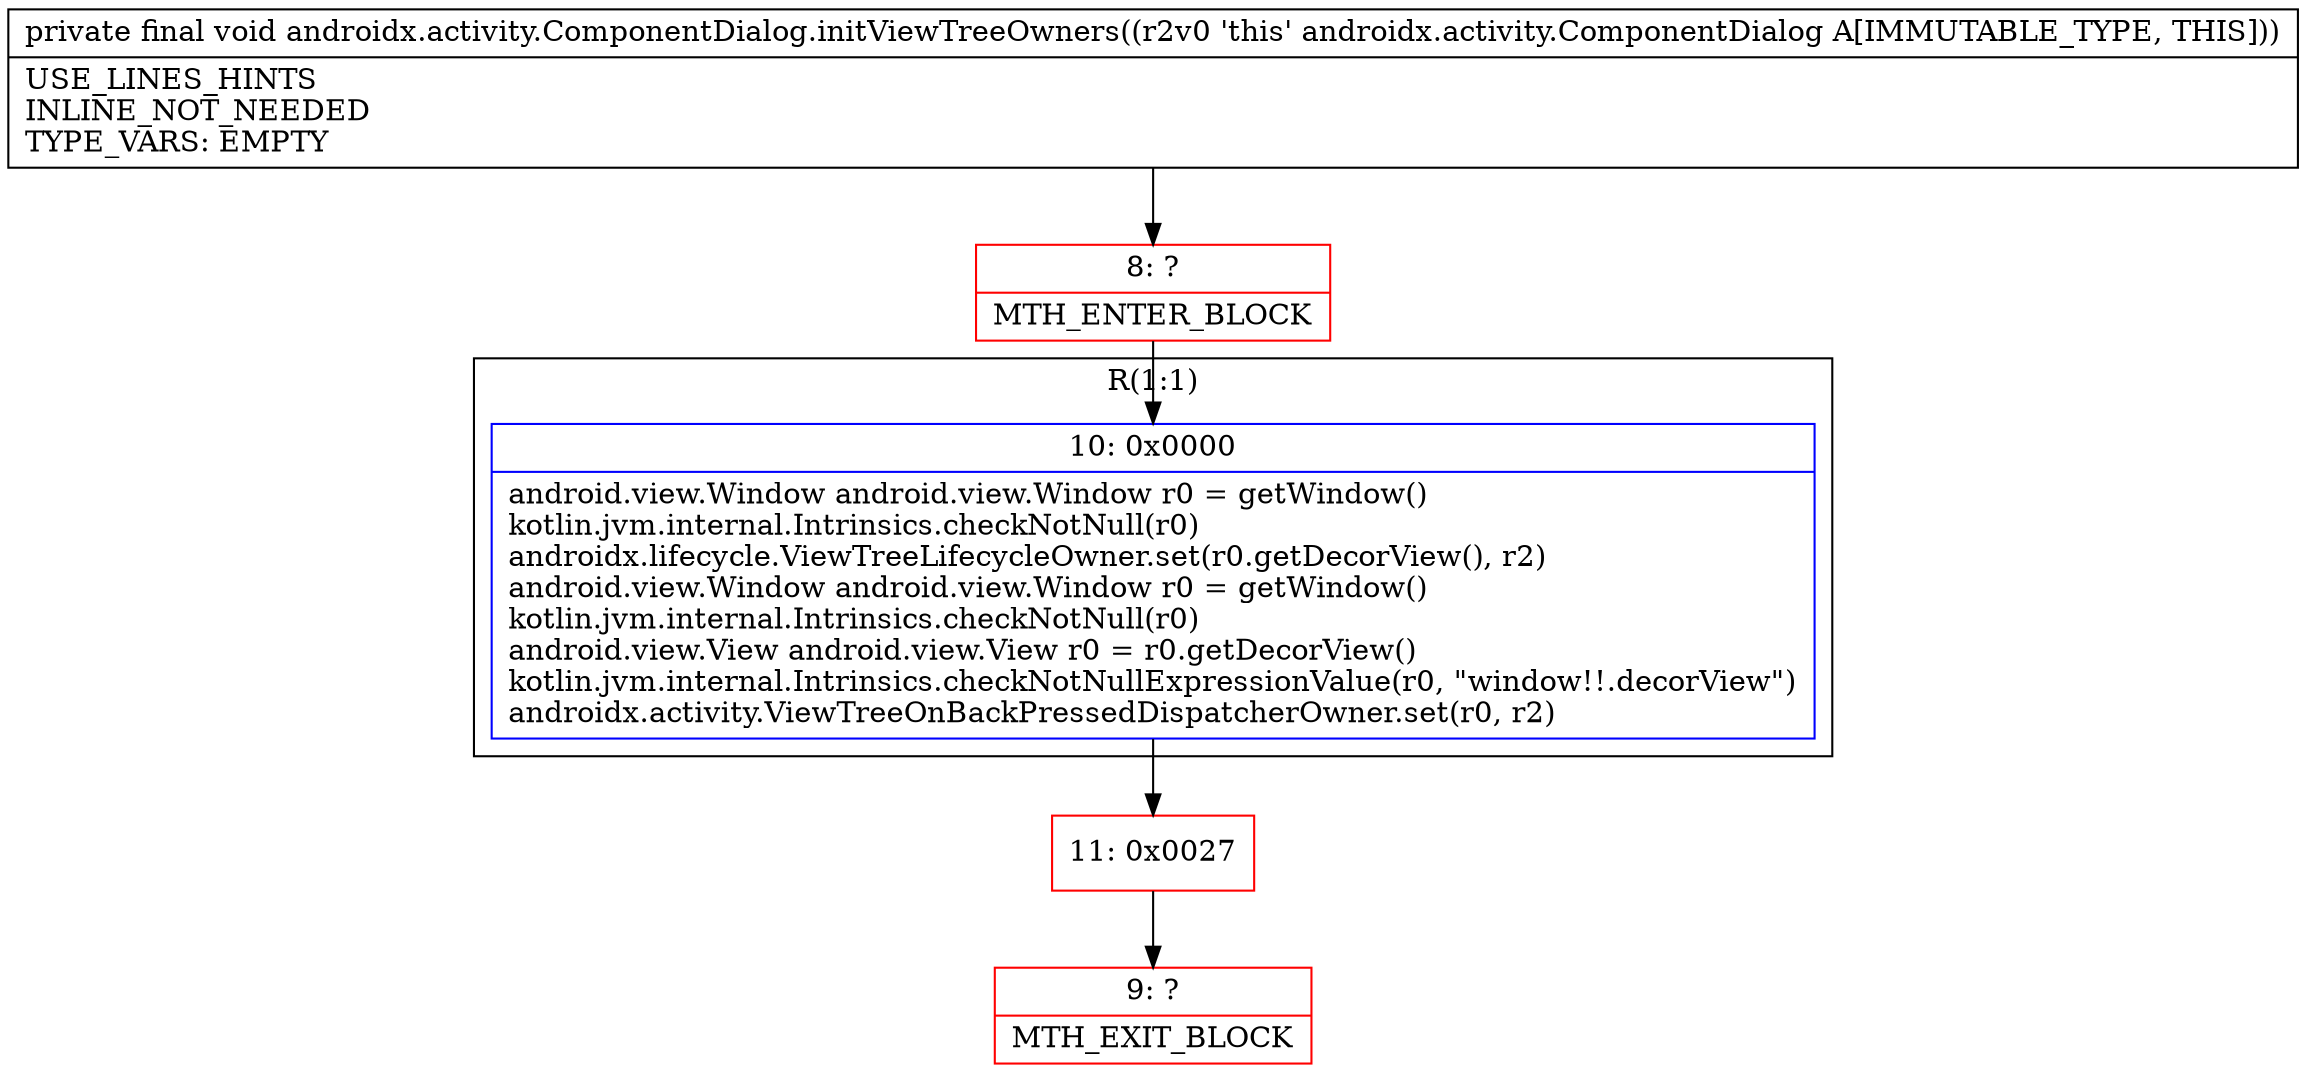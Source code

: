 digraph "CFG forandroidx.activity.ComponentDialog.initViewTreeOwners()V" {
subgraph cluster_Region_550988256 {
label = "R(1:1)";
node [shape=record,color=blue];
Node_10 [shape=record,label="{10\:\ 0x0000|android.view.Window android.view.Window r0 = getWindow()\lkotlin.jvm.internal.Intrinsics.checkNotNull(r0)\landroidx.lifecycle.ViewTreeLifecycleOwner.set(r0.getDecorView(), r2)\landroid.view.Window android.view.Window r0 = getWindow()\lkotlin.jvm.internal.Intrinsics.checkNotNull(r0)\landroid.view.View android.view.View r0 = r0.getDecorView()\lkotlin.jvm.internal.Intrinsics.checkNotNullExpressionValue(r0, \"window!!.decorView\")\landroidx.activity.ViewTreeOnBackPressedDispatcherOwner.set(r0, r2)\l}"];
}
Node_8 [shape=record,color=red,label="{8\:\ ?|MTH_ENTER_BLOCK\l}"];
Node_11 [shape=record,color=red,label="{11\:\ 0x0027}"];
Node_9 [shape=record,color=red,label="{9\:\ ?|MTH_EXIT_BLOCK\l}"];
MethodNode[shape=record,label="{private final void androidx.activity.ComponentDialog.initViewTreeOwners((r2v0 'this' androidx.activity.ComponentDialog A[IMMUTABLE_TYPE, THIS]))  | USE_LINES_HINTS\lINLINE_NOT_NEEDED\lTYPE_VARS: EMPTY\l}"];
MethodNode -> Node_8;Node_10 -> Node_11;
Node_8 -> Node_10;
Node_11 -> Node_9;
}

